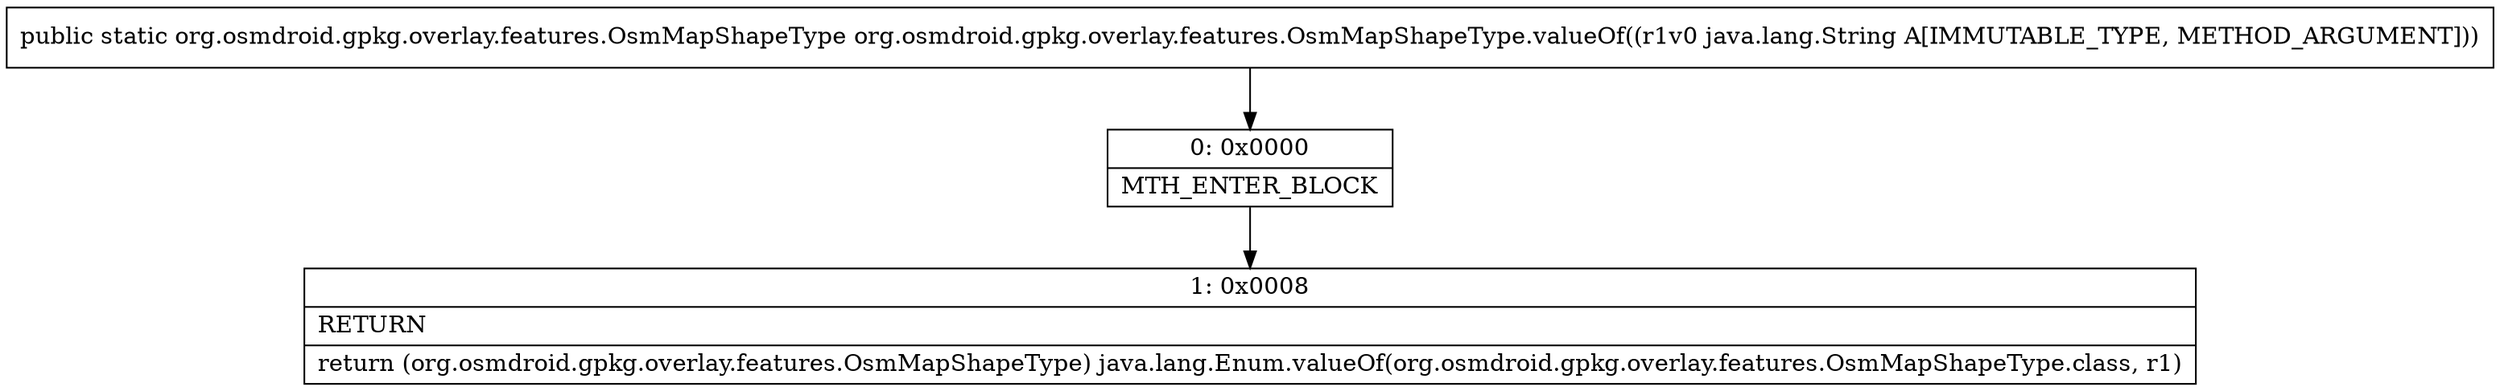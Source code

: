 digraph "CFG fororg.osmdroid.gpkg.overlay.features.OsmMapShapeType.valueOf(Ljava\/lang\/String;)Lorg\/osmdroid\/gpkg\/overlay\/features\/OsmMapShapeType;" {
Node_0 [shape=record,label="{0\:\ 0x0000|MTH_ENTER_BLOCK\l}"];
Node_1 [shape=record,label="{1\:\ 0x0008|RETURN\l|return (org.osmdroid.gpkg.overlay.features.OsmMapShapeType) java.lang.Enum.valueOf(org.osmdroid.gpkg.overlay.features.OsmMapShapeType.class, r1)\l}"];
MethodNode[shape=record,label="{public static org.osmdroid.gpkg.overlay.features.OsmMapShapeType org.osmdroid.gpkg.overlay.features.OsmMapShapeType.valueOf((r1v0 java.lang.String A[IMMUTABLE_TYPE, METHOD_ARGUMENT])) }"];
MethodNode -> Node_0;
Node_0 -> Node_1;
}


